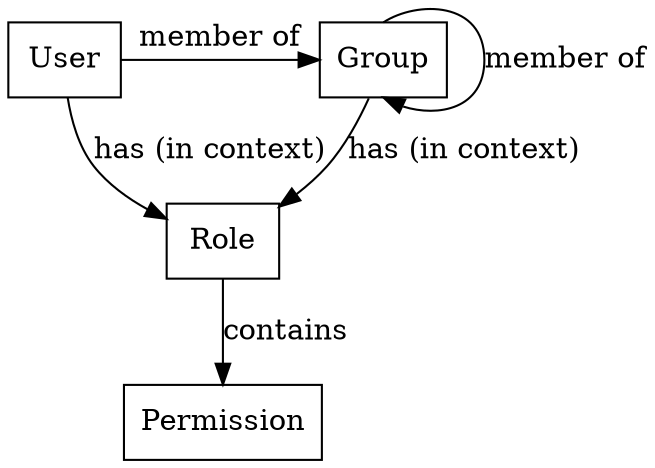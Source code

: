 digraph "Security" {

  graph [rankdir=TB]
  node [shape=box]

  Group:n -> Group:s [label="member of"]
  "User" -> "Group" [label="member of"]
  {rank=same; "User" "Group" }
  "User" -> "Role" [label="has (in context)"]
  "Group" -> "Role" [label="has (in context)"]
  "Role" -> "Permission" [label="contains"]
}
